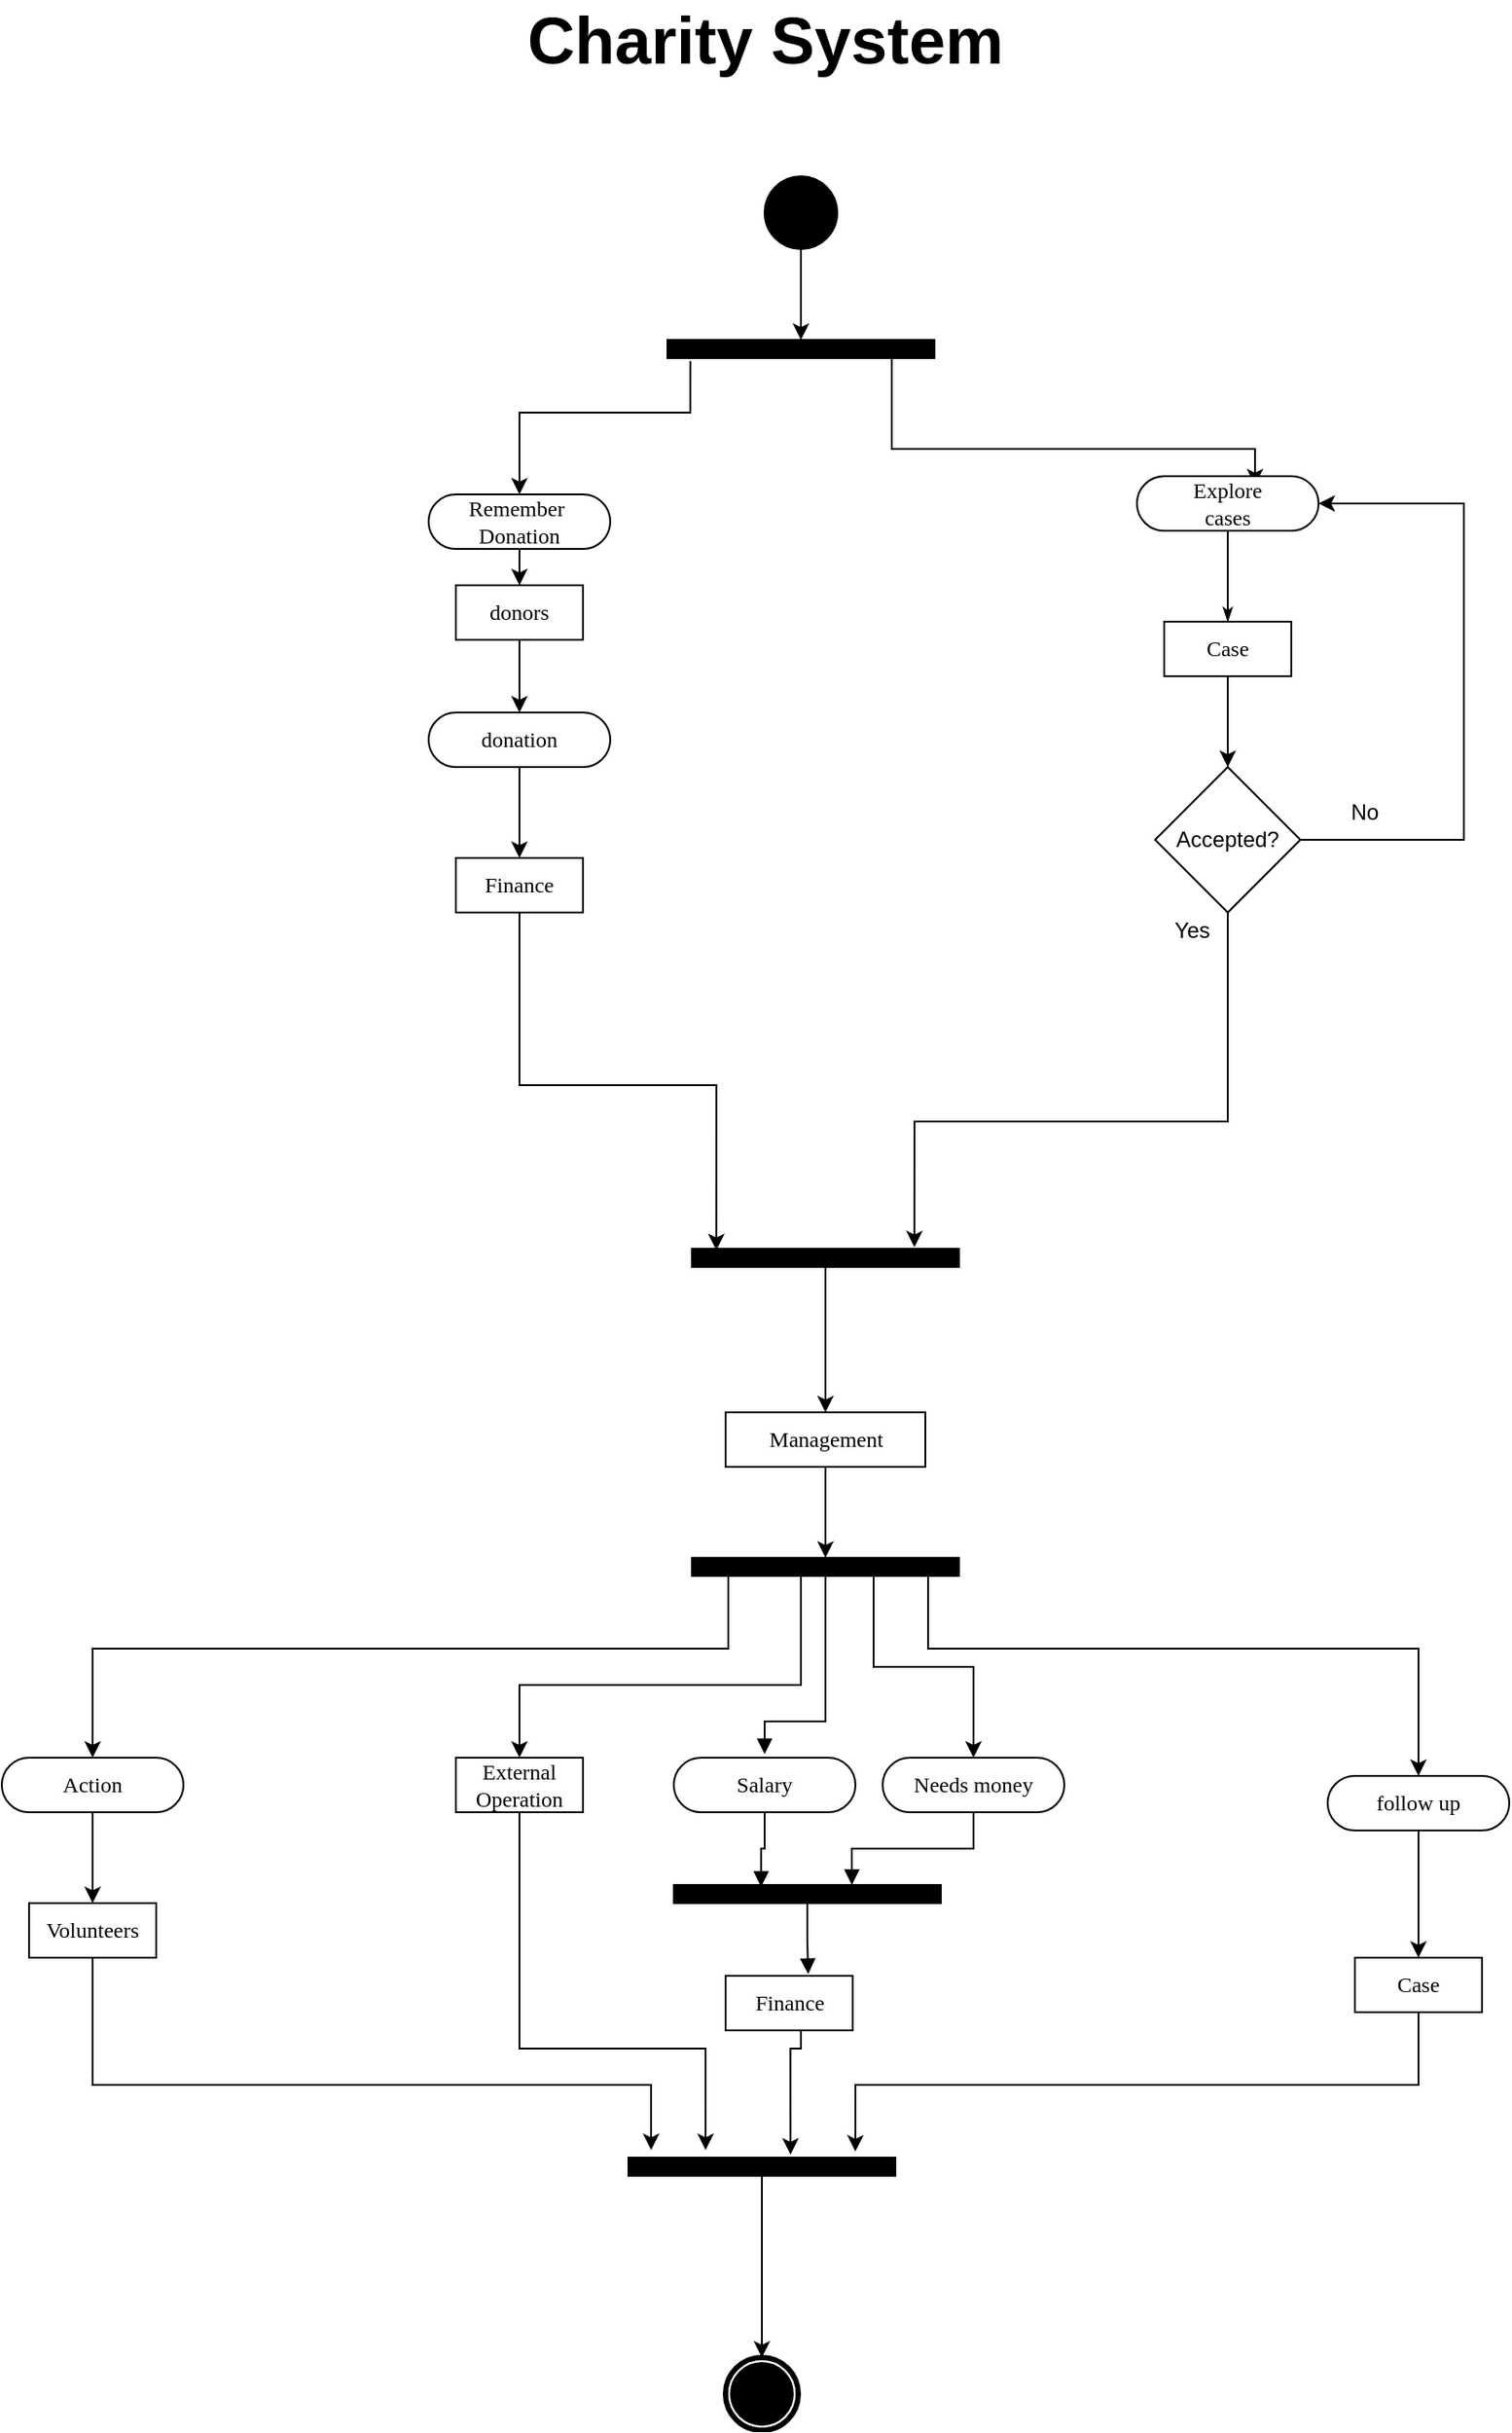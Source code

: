 <mxfile version="14.4.3" type="device"><diagram name="Page-1" id="0783ab3e-0a74-02c8-0abd-f7b4e66b4bec"><mxGraphModel dx="2370" dy="1370" grid="1" gridSize="10" guides="1" tooltips="1" connect="1" arrows="1" fold="1" page="1" pageScale="1" pageWidth="980" pageHeight="1390" background="#ffffff" math="0" shadow="0"><root><mxCell id="0"/><mxCell id="1" parent="0"/><mxCell id="BWk6s-qFvUDTl2A5w2JC-20" style="edgeStyle=orthogonalEdgeStyle;rounded=0;sketch=0;orthogonalLoop=1;jettySize=auto;html=1;entryX=0.5;entryY=0;entryDx=0;entryDy=0;fillColor=#050404;" parent="1" source="60571a20871a0731-4" target="60571a20871a0731-3" edge="1"><mxGeometry relative="1" as="geometry"/></mxCell><mxCell id="60571a20871a0731-4" value="" style="ellipse;whiteSpace=wrap;html=1;rounded=0;shadow=0;comic=0;labelBackgroundColor=none;strokeWidth=1;fillColor=#000000;fontFamily=Verdana;fontSize=12;align=center;" parent="1" vertex="1"><mxGeometry x="540" y="130" width="40" height="40" as="geometry"/></mxCell><mxCell id="BWk6s-qFvUDTl2A5w2JC-70" style="edgeStyle=orthogonalEdgeStyle;rounded=0;sketch=0;orthogonalLoop=1;jettySize=auto;html=1;entryX=0.65;entryY=0.167;entryDx=0;entryDy=0;entryPerimeter=0;fillColor=#050404;" parent="1" source="60571a20871a0731-3" target="1c1d494c118603dd-5" edge="1"><mxGeometry relative="1" as="geometry"><Array as="points"><mxPoint x="610" y="280"/><mxPoint x="810" y="280"/></Array></mxGeometry></mxCell><mxCell id="60571a20871a0731-3" value="" style="whiteSpace=wrap;html=1;rounded=0;shadow=0;comic=0;labelBackgroundColor=none;strokeWidth=1;fillColor=#000000;fontFamily=Verdana;fontSize=12;align=center;rotation=0;" parent="1" vertex="1"><mxGeometry x="486.5" y="220" width="147" height="10" as="geometry"/></mxCell><mxCell id="BWk6s-qFvUDTl2A5w2JC-18" style="edgeStyle=orthogonalEdgeStyle;rounded=0;sketch=0;orthogonalLoop=1;jettySize=auto;html=1;fillColor=#050404;exitX=0.086;exitY=1.167;exitDx=0;exitDy=0;exitPerimeter=0;" parent="1" source="60571a20871a0731-3" target="1c1d494c118603dd-6" edge="1"><mxGeometry relative="1" as="geometry"><Array as="points"><mxPoint x="499" y="260"/><mxPoint x="405" y="260"/></Array></mxGeometry></mxCell><mxCell id="1c1d494c118603dd-6" value="Remember&amp;nbsp;&lt;br&gt;Donation" style="rounded=1;whiteSpace=wrap;html=1;shadow=0;comic=0;labelBackgroundColor=none;strokeWidth=1;fontFamily=Verdana;fontSize=12;align=center;arcSize=50;" parent="1" vertex="1"><mxGeometry x="355" y="305" width="100" height="30" as="geometry"/></mxCell><mxCell id="1c1d494c118603dd-14" value="donors" style="rounded=0;whiteSpace=wrap;html=1;shadow=0;comic=0;labelBackgroundColor=none;strokeWidth=1;fontFamily=Verdana;fontSize=12;align=center;arcSize=50;" parent="1" vertex="1"><mxGeometry x="370" y="355" width="70" height="30" as="geometry"/></mxCell><mxCell id="1c1d494c118603dd-7" value="donation" style="rounded=1;whiteSpace=wrap;html=1;shadow=0;comic=0;labelBackgroundColor=none;strokeWidth=1;fontFamily=Verdana;fontSize=12;align=center;arcSize=50;" parent="1" vertex="1"><mxGeometry x="355" y="425" width="100" height="30" as="geometry"/></mxCell><mxCell id="BWk6s-qFvUDTl2A5w2JC-36" style="edgeStyle=orthogonalEdgeStyle;rounded=0;sketch=0;orthogonalLoop=1;jettySize=auto;html=1;entryX=0.091;entryY=0.083;entryDx=0;entryDy=0;entryPerimeter=0;fillColor=#050404;" parent="1" source="BWk6s-qFvUDTl2A5w2JC-11" target="BWk6s-qFvUDTl2A5w2JC-32" edge="1"><mxGeometry relative="1" as="geometry"><Array as="points"><mxPoint x="405" y="630"/><mxPoint x="513" y="630"/></Array></mxGeometry></mxCell><mxCell id="BWk6s-qFvUDTl2A5w2JC-11" value="Finance" style="rounded=0;whiteSpace=wrap;html=1;shadow=0;comic=0;labelBackgroundColor=none;strokeWidth=1;fontFamily=Verdana;fontSize=12;align=center;arcSize=50;" parent="1" vertex="1"><mxGeometry x="370" y="505" width="70" height="30" as="geometry"/></mxCell><mxCell id="BWk6s-qFvUDTl2A5w2JC-6" style="edgeStyle=orthogonalEdgeStyle;rounded=0;sketch=0;orthogonalLoop=1;jettySize=auto;html=1;entryX=0.5;entryY=0;entryDx=0;entryDy=0;fillColor=#050404;" parent="1" source="1c1d494c118603dd-6" target="1c1d494c118603dd-14" edge="1"><mxGeometry relative="1" as="geometry"/></mxCell><mxCell id="BWk6s-qFvUDTl2A5w2JC-8" style="edgeStyle=orthogonalEdgeStyle;rounded=0;sketch=0;orthogonalLoop=1;jettySize=auto;html=1;entryX=0.5;entryY=0;entryDx=0;entryDy=0;fillColor=#050404;" parent="1" source="1c1d494c118603dd-14" target="1c1d494c118603dd-7" edge="1"><mxGeometry relative="1" as="geometry"/></mxCell><mxCell id="BWk6s-qFvUDTl2A5w2JC-12" style="edgeStyle=orthogonalEdgeStyle;rounded=0;sketch=0;orthogonalLoop=1;jettySize=auto;html=1;entryX=0.5;entryY=0;entryDx=0;entryDy=0;fillColor=#050404;" parent="1" source="1c1d494c118603dd-7" target="BWk6s-qFvUDTl2A5w2JC-11" edge="1"><mxGeometry relative="1" as="geometry"/></mxCell><mxCell id="1c1d494c118603dd-5" value="Explore&lt;br&gt;cases" style="rounded=1;whiteSpace=wrap;html=1;shadow=0;comic=0;labelBackgroundColor=none;strokeWidth=1;fontFamily=Verdana;fontSize=12;align=center;arcSize=50;" parent="1" vertex="1"><mxGeometry x="745" y="295" width="100" height="30" as="geometry"/></mxCell><mxCell id="BWk6s-qFvUDTl2A5w2JC-27" style="edgeStyle=orthogonalEdgeStyle;rounded=0;sketch=0;orthogonalLoop=1;jettySize=auto;html=1;entryX=0.5;entryY=0;entryDx=0;entryDy=0;fillColor=#050404;" parent="1" source="1c1d494c118603dd-9" target="BWk6s-qFvUDTl2A5w2JC-26" edge="1"><mxGeometry relative="1" as="geometry"/></mxCell><mxCell id="1c1d494c118603dd-9" value="Case" style="rounded=0;whiteSpace=wrap;html=1;shadow=0;comic=0;labelBackgroundColor=none;strokeWidth=1;fontFamily=Verdana;fontSize=12;align=center;arcSize=50;" parent="1" vertex="1"><mxGeometry x="760" y="375" width="70" height="30" as="geometry"/></mxCell><mxCell id="1c1d494c118603dd-33" style="rounded=0;html=1;labelBackgroundColor=none;startArrow=none;startFill=0;startSize=5;endArrow=classicThin;endFill=1;endSize=5;jettySize=auto;orthogonalLoop=1;strokeWidth=1;fontFamily=Verdana;fontSize=12" parent="1" source="1c1d494c118603dd-5" target="1c1d494c118603dd-9" edge="1"><mxGeometry relative="1" as="geometry"/></mxCell><mxCell id="60571a20871a0731-5" value="" style="shape=mxgraph.bpmn.shape;html=1;verticalLabelPosition=bottom;labelBackgroundColor=#ffffff;verticalAlign=top;perimeter=ellipsePerimeter;outline=end;symbol=terminate;rounded=0;shadow=0;comic=0;strokeWidth=1;fontFamily=Verdana;fontSize=12;align=center;" parent="1" vertex="1"><mxGeometry x="518.5" y="1330" width="40" height="40" as="geometry"/></mxCell><mxCell id="BWk6s-qFvUDTl2A5w2JC-21" value="&lt;font style=&quot;font-size: 36px&quot;&gt;&lt;b&gt;Charity System&lt;/b&gt;&lt;/font&gt;" style="text;html=1;align=center;verticalAlign=middle;resizable=0;points=[];autosize=1;" parent="1" vertex="1"><mxGeometry x="400" y="40" width="280" height="30" as="geometry"/></mxCell><mxCell id="BWk6s-qFvUDTl2A5w2JC-30" style="edgeStyle=orthogonalEdgeStyle;rounded=0;sketch=0;orthogonalLoop=1;jettySize=auto;html=1;fillColor=#050404;entryX=1;entryY=0.5;entryDx=0;entryDy=0;" parent="1" source="BWk6s-qFvUDTl2A5w2JC-26" target="1c1d494c118603dd-5" edge="1"><mxGeometry relative="1" as="geometry"><mxPoint x="895" y="305" as="targetPoint"/><Array as="points"><mxPoint x="925" y="495"/><mxPoint x="925" y="310"/></Array></mxGeometry></mxCell><mxCell id="BWk6s-qFvUDTl2A5w2JC-34" style="edgeStyle=orthogonalEdgeStyle;rounded=0;sketch=0;orthogonalLoop=1;jettySize=auto;html=1;entryX=0.833;entryY=-0.083;entryDx=0;entryDy=0;entryPerimeter=0;fillColor=#050404;exitX=0.5;exitY=1;exitDx=0;exitDy=0;" parent="1" source="BWk6s-qFvUDTl2A5w2JC-26" target="BWk6s-qFvUDTl2A5w2JC-32" edge="1"><mxGeometry relative="1" as="geometry"><Array as="points"><mxPoint x="795" y="650"/><mxPoint x="623" y="650"/></Array></mxGeometry></mxCell><mxCell id="BWk6s-qFvUDTl2A5w2JC-26" value="Accepted?" style="rhombus;whiteSpace=wrap;html=1;strokeWidth=1;" parent="1" vertex="1"><mxGeometry x="755" y="455" width="80" height="80" as="geometry"/></mxCell><mxCell id="BWk6s-qFvUDTl2A5w2JC-31" value="No" style="text;html=1;align=center;verticalAlign=middle;resizable=0;points=[];autosize=1;" parent="1" vertex="1"><mxGeometry x="855" y="470" width="30" height="20" as="geometry"/></mxCell><mxCell id="BWk6s-qFvUDTl2A5w2JC-39" style="edgeStyle=orthogonalEdgeStyle;rounded=0;sketch=0;orthogonalLoop=1;jettySize=auto;html=1;entryX=0.5;entryY=0;entryDx=0;entryDy=0;fillColor=#050404;" parent="1" source="BWk6s-qFvUDTl2A5w2JC-32" target="BWk6s-qFvUDTl2A5w2JC-38" edge="1"><mxGeometry relative="1" as="geometry"><Array as="points"><mxPoint x="574" y="765"/><mxPoint x="574" y="800"/></Array></mxGeometry></mxCell><mxCell id="BWk6s-qFvUDTl2A5w2JC-32" value="" style="whiteSpace=wrap;html=1;rounded=0;shadow=0;comic=0;labelBackgroundColor=none;strokeWidth=1;fillColor=#000000;fontFamily=Verdana;fontSize=12;align=center;rotation=0;" parent="1" vertex="1"><mxGeometry x="500" y="720" width="147" height="10" as="geometry"/></mxCell><mxCell id="BWk6s-qFvUDTl2A5w2JC-35" value="Yes" style="text;html=1;align=center;verticalAlign=middle;resizable=0;points=[];autosize=1;" parent="1" vertex="1"><mxGeometry x="755" y="535" width="40" height="20" as="geometry"/></mxCell><mxCell id="BWk6s-qFvUDTl2A5w2JC-72" style="edgeStyle=orthogonalEdgeStyle;rounded=0;sketch=0;orthogonalLoop=1;jettySize=auto;html=1;fillColor=#050404;" parent="1" source="BWk6s-qFvUDTl2A5w2JC-38" target="BWk6s-qFvUDTl2A5w2JC-71" edge="1"><mxGeometry relative="1" as="geometry"/></mxCell><mxCell id="BWk6s-qFvUDTl2A5w2JC-38" value="Management" style="rounded=0;whiteSpace=wrap;html=1;shadow=0;comic=0;labelBackgroundColor=none;strokeWidth=1;fontFamily=Verdana;fontSize=12;align=center;arcSize=50;" parent="1" vertex="1"><mxGeometry x="518.5" y="810" width="110" height="30" as="geometry"/></mxCell><mxCell id="BWk6s-qFvUDTl2A5w2JC-52" style="edgeStyle=orthogonalEdgeStyle;rounded=0;sketch=0;orthogonalLoop=1;jettySize=auto;html=1;entryX=0.5;entryY=0;entryDx=0;entryDy=0;fillColor=#050404;" parent="1" source="BWk6s-qFvUDTl2A5w2JC-49" target="BWk6s-qFvUDTl2A5w2JC-51" edge="1"><mxGeometry relative="1" as="geometry"><mxPoint x="900" y="1090" as="targetPoint"/></mxGeometry></mxCell><mxCell id="BWk6s-qFvUDTl2A5w2JC-49" value="follow up" style="rounded=1;whiteSpace=wrap;html=1;shadow=0;comic=0;labelBackgroundColor=none;strokeWidth=1;fontFamily=Verdana;fontSize=12;align=center;arcSize=50;" parent="1" vertex="1"><mxGeometry x="850" y="1010" width="100" height="30" as="geometry"/></mxCell><mxCell id="BWk6s-qFvUDTl2A5w2JC-82" style="edgeStyle=orthogonalEdgeStyle;rounded=0;sketch=0;orthogonalLoop=1;jettySize=auto;html=1;entryX=0.85;entryY=-0.333;entryDx=0;entryDy=0;entryPerimeter=0;fillColor=#050404;" parent="1" source="BWk6s-qFvUDTl2A5w2JC-51" target="BWk6s-qFvUDTl2A5w2JC-78" edge="1"><mxGeometry relative="1" as="geometry"><Array as="points"><mxPoint x="900" y="1180"/><mxPoint x="590" y="1180"/></Array></mxGeometry></mxCell><mxCell id="BWk6s-qFvUDTl2A5w2JC-51" value="Case" style="rounded=0;whiteSpace=wrap;html=1;shadow=0;comic=0;labelBackgroundColor=none;strokeWidth=1;fontFamily=Verdana;fontSize=12;align=center;arcSize=50;" parent="1" vertex="1"><mxGeometry x="865" y="1110" width="70" height="30" as="geometry"/></mxCell><mxCell id="cVSy-FUi7vu84UJijWxV-51" style="edgeStyle=orthogonalEdgeStyle;rounded=0;orthogonalLoop=1;jettySize=auto;html=1;entryX=0.667;entryY=0;entryDx=0;entryDy=0;entryPerimeter=0;startArrow=none;startFill=0;endArrow=block;endFill=1;strokeWidth=1;" edge="1" parent="1" source="BWk6s-qFvUDTl2A5w2JC-57" target="cVSy-FUi7vu84UJijWxV-45"><mxGeometry relative="1" as="geometry"/></mxCell><mxCell id="BWk6s-qFvUDTl2A5w2JC-57" value="Needs money" style="rounded=1;whiteSpace=wrap;html=1;shadow=0;comic=0;labelBackgroundColor=none;strokeWidth=1;fontFamily=Verdana;fontSize=12;align=center;arcSize=50;" parent="1" vertex="1"><mxGeometry x="605" y="1000" width="100" height="30" as="geometry"/></mxCell><mxCell id="BWk6s-qFvUDTl2A5w2JC-81" style="edgeStyle=orthogonalEdgeStyle;rounded=0;sketch=0;orthogonalLoop=1;jettySize=auto;html=1;entryX=0.607;entryY=-0.167;entryDx=0;entryDy=0;entryPerimeter=0;fillColor=#050404;exitX=0.5;exitY=1;exitDx=0;exitDy=0;" parent="1" source="BWk6s-qFvUDTl2A5w2JC-58" target="BWk6s-qFvUDTl2A5w2JC-78" edge="1"><mxGeometry relative="1" as="geometry"><Array as="points"><mxPoint x="560" y="1150"/><mxPoint x="560" y="1160"/><mxPoint x="554" y="1160"/></Array></mxGeometry></mxCell><mxCell id="BWk6s-qFvUDTl2A5w2JC-58" value="Finance" style="rounded=0;whiteSpace=wrap;html=1;shadow=0;comic=0;labelBackgroundColor=none;strokeWidth=1;fontFamily=Verdana;fontSize=12;align=center;arcSize=50;" parent="1" vertex="1"><mxGeometry x="518.5" y="1120" width="70" height="30" as="geometry"/></mxCell><mxCell id="BWk6s-qFvUDTl2A5w2JC-80" style="edgeStyle=orthogonalEdgeStyle;rounded=0;sketch=0;orthogonalLoop=1;jettySize=auto;html=1;entryX=0.289;entryY=-0.417;entryDx=0;entryDy=0;entryPerimeter=0;fillColor=#050404;" parent="1" source="BWk6s-qFvUDTl2A5w2JC-63" target="BWk6s-qFvUDTl2A5w2JC-78" edge="1"><mxGeometry relative="1" as="geometry"><Array as="points"><mxPoint x="405" y="1160"/><mxPoint x="508" y="1160"/></Array></mxGeometry></mxCell><mxCell id="BWk6s-qFvUDTl2A5w2JC-63" value="External Operation" style="rounded=0;whiteSpace=wrap;html=1;shadow=0;comic=0;labelBackgroundColor=none;strokeWidth=1;fontFamily=Verdana;fontSize=12;align=center;arcSize=50;" parent="1" vertex="1"><mxGeometry x="370" y="1000" width="70" height="30" as="geometry"/></mxCell><mxCell id="BWk6s-qFvUDTl2A5w2JC-68" style="edgeStyle=orthogonalEdgeStyle;rounded=0;sketch=0;orthogonalLoop=1;jettySize=auto;html=1;entryX=0.5;entryY=0;entryDx=0;entryDy=0;fillColor=#050404;" parent="1" source="BWk6s-qFvUDTl2A5w2JC-66" target="BWk6s-qFvUDTl2A5w2JC-67" edge="1"><mxGeometry relative="1" as="geometry"/></mxCell><mxCell id="BWk6s-qFvUDTl2A5w2JC-66" value="Action" style="rounded=1;whiteSpace=wrap;html=1;shadow=0;comic=0;labelBackgroundColor=none;strokeWidth=1;fontFamily=Verdana;fontSize=12;align=center;arcSize=50;" parent="1" vertex="1"><mxGeometry x="120" y="1000" width="100" height="30" as="geometry"/></mxCell><mxCell id="BWk6s-qFvUDTl2A5w2JC-79" style="edgeStyle=orthogonalEdgeStyle;rounded=0;sketch=0;orthogonalLoop=1;jettySize=auto;html=1;entryX=0.085;entryY=-0.417;entryDx=0;entryDy=0;entryPerimeter=0;fillColor=#050404;" parent="1" source="BWk6s-qFvUDTl2A5w2JC-67" target="BWk6s-qFvUDTl2A5w2JC-78" edge="1"><mxGeometry relative="1" as="geometry"><Array as="points"><mxPoint x="170" y="1180"/><mxPoint x="478" y="1180"/></Array></mxGeometry></mxCell><mxCell id="BWk6s-qFvUDTl2A5w2JC-67" value="Volunteers" style="rounded=0;whiteSpace=wrap;html=1;shadow=0;comic=0;labelBackgroundColor=none;strokeWidth=1;fontFamily=Verdana;fontSize=12;align=center;arcSize=50;" parent="1" vertex="1"><mxGeometry x="135" y="1080" width="70" height="30" as="geometry"/></mxCell><mxCell id="BWk6s-qFvUDTl2A5w2JC-74" style="edgeStyle=orthogonalEdgeStyle;rounded=0;sketch=0;orthogonalLoop=1;jettySize=auto;html=1;entryX=0.5;entryY=0;entryDx=0;entryDy=0;fillColor=#050404;" parent="1" source="BWk6s-qFvUDTl2A5w2JC-71" target="BWk6s-qFvUDTl2A5w2JC-66" edge="1"><mxGeometry relative="1" as="geometry"><Array as="points"><mxPoint x="520" y="940"/><mxPoint x="170" y="940"/></Array></mxGeometry></mxCell><mxCell id="BWk6s-qFvUDTl2A5w2JC-75" style="edgeStyle=orthogonalEdgeStyle;rounded=0;sketch=0;orthogonalLoop=1;jettySize=auto;html=1;entryX=0.5;entryY=0;entryDx=0;entryDy=0;fillColor=#050404;" parent="1" source="BWk6s-qFvUDTl2A5w2JC-71" target="BWk6s-qFvUDTl2A5w2JC-63" edge="1"><mxGeometry relative="1" as="geometry"><Array as="points"><mxPoint x="560" y="960"/><mxPoint x="405" y="960"/></Array></mxGeometry></mxCell><mxCell id="BWk6s-qFvUDTl2A5w2JC-76" style="edgeStyle=orthogonalEdgeStyle;rounded=0;sketch=0;orthogonalLoop=1;jettySize=auto;html=1;entryX=0.5;entryY=0;entryDx=0;entryDy=0;fillColor=#050404;" parent="1" source="BWk6s-qFvUDTl2A5w2JC-71" target="BWk6s-qFvUDTl2A5w2JC-57" edge="1"><mxGeometry relative="1" as="geometry"><Array as="points"><mxPoint x="600" y="950"/><mxPoint x="655" y="950"/></Array></mxGeometry></mxCell><mxCell id="BWk6s-qFvUDTl2A5w2JC-77" style="edgeStyle=orthogonalEdgeStyle;rounded=0;sketch=0;orthogonalLoop=1;jettySize=auto;html=1;entryX=0.5;entryY=0;entryDx=0;entryDy=0;fillColor=#050404;" parent="1" source="BWk6s-qFvUDTl2A5w2JC-71" target="BWk6s-qFvUDTl2A5w2JC-49" edge="1"><mxGeometry relative="1" as="geometry"><Array as="points"><mxPoint x="630" y="940"/><mxPoint x="900" y="940"/></Array></mxGeometry></mxCell><mxCell id="cVSy-FUi7vu84UJijWxV-49" style="edgeStyle=orthogonalEdgeStyle;rounded=0;orthogonalLoop=1;jettySize=auto;html=1;startArrow=none;startFill=0;endArrow=block;endFill=1;strokeWidth=1;" edge="1" parent="1" source="BWk6s-qFvUDTl2A5w2JC-71"><mxGeometry relative="1" as="geometry"><mxPoint x="540" y="998" as="targetPoint"/><Array as="points"><mxPoint x="574" y="980"/><mxPoint x="540" y="980"/></Array></mxGeometry></mxCell><mxCell id="BWk6s-qFvUDTl2A5w2JC-71" value="" style="whiteSpace=wrap;html=1;rounded=0;shadow=0;comic=0;labelBackgroundColor=none;strokeWidth=1;fillColor=#000000;fontFamily=Verdana;fontSize=12;align=center;rotation=0;" parent="1" vertex="1"><mxGeometry x="500" y="890" width="147" height="10" as="geometry"/></mxCell><mxCell id="BWk6s-qFvUDTl2A5w2JC-83" style="edgeStyle=orthogonalEdgeStyle;rounded=0;sketch=0;orthogonalLoop=1;jettySize=auto;html=1;entryX=0.5;entryY=0;entryDx=0;entryDy=0;fillColor=#050404;" parent="1" source="BWk6s-qFvUDTl2A5w2JC-78" target="60571a20871a0731-5" edge="1"><mxGeometry relative="1" as="geometry"/></mxCell><mxCell id="BWk6s-qFvUDTl2A5w2JC-78" value="" style="whiteSpace=wrap;html=1;rounded=0;shadow=0;comic=0;labelBackgroundColor=none;strokeWidth=1;fillColor=#000000;fontFamily=Verdana;fontSize=12;align=center;rotation=0;" parent="1" vertex="1"><mxGeometry x="465" y="1220" width="147" height="10" as="geometry"/></mxCell><mxCell id="cVSy-FUi7vu84UJijWxV-50" style="edgeStyle=orthogonalEdgeStyle;rounded=0;orthogonalLoop=1;jettySize=auto;html=1;entryX=0.327;entryY=0.1;entryDx=0;entryDy=0;entryPerimeter=0;startArrow=none;startFill=0;endArrow=block;endFill=1;strokeWidth=1;" edge="1" parent="1" source="cVSy-FUi7vu84UJijWxV-44" target="cVSy-FUi7vu84UJijWxV-45"><mxGeometry relative="1" as="geometry"/></mxCell><mxCell id="cVSy-FUi7vu84UJijWxV-44" value="Salary" style="rounded=1;whiteSpace=wrap;html=1;shadow=0;comic=0;labelBackgroundColor=none;strokeWidth=1;fontFamily=Verdana;fontSize=12;align=center;arcSize=50;" vertex="1" parent="1"><mxGeometry x="490" y="1000" width="100" height="30" as="geometry"/></mxCell><mxCell id="cVSy-FUi7vu84UJijWxV-52" style="edgeStyle=orthogonalEdgeStyle;rounded=0;orthogonalLoop=1;jettySize=auto;html=1;entryX=0.65;entryY=-0.033;entryDx=0;entryDy=0;entryPerimeter=0;startArrow=none;startFill=0;endArrow=block;endFill=1;strokeWidth=1;" edge="1" parent="1" source="cVSy-FUi7vu84UJijWxV-45" target="BWk6s-qFvUDTl2A5w2JC-58"><mxGeometry relative="1" as="geometry"/></mxCell><mxCell id="cVSy-FUi7vu84UJijWxV-45" value="" style="whiteSpace=wrap;html=1;rounded=0;shadow=0;comic=0;labelBackgroundColor=none;strokeWidth=1;fillColor=#000000;fontFamily=Verdana;fontSize=12;align=center;rotation=0;" vertex="1" parent="1"><mxGeometry x="490" y="1070" width="147" height="10" as="geometry"/></mxCell></root></mxGraphModel></diagram></mxfile>